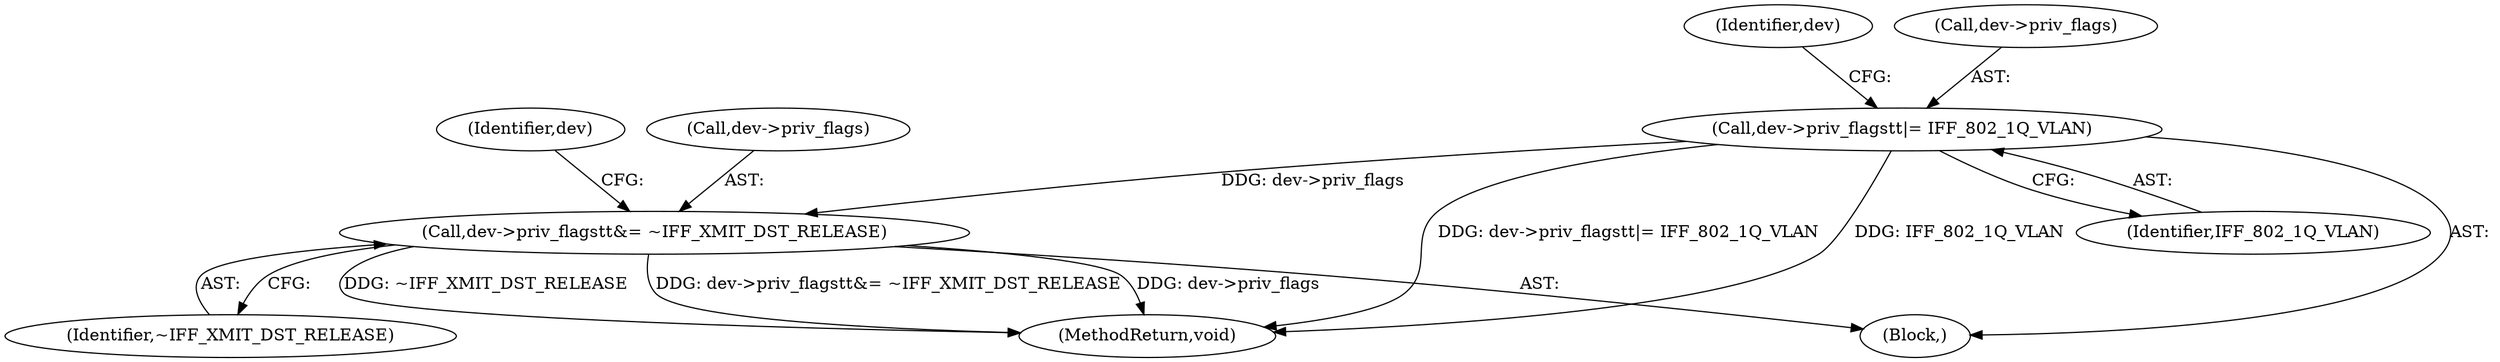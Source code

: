 digraph "0_linux_550fd08c2cebad61c548def135f67aba284c6162_10@pointer" {
"1000105" [label="(Call,dev->priv_flags\t\t|= IFF_802_1Q_VLAN)"];
"1000110" [label="(Call,dev->priv_flags\t\t&= ~IFF_XMIT_DST_RELEASE)"];
"1000117" [label="(Identifier,dev)"];
"1000105" [label="(Call,dev->priv_flags\t\t|= IFF_802_1Q_VLAN)"];
"1000110" [label="(Call,dev->priv_flags\t\t&= ~IFF_XMIT_DST_RELEASE)"];
"1000102" [label="(Block,)"];
"1000112" [label="(Identifier,dev)"];
"1000114" [label="(Identifier,~IFF_XMIT_DST_RELEASE)"];
"1000111" [label="(Call,dev->priv_flags)"];
"1000109" [label="(Identifier,IFF_802_1Q_VLAN)"];
"1000143" [label="(MethodReturn,void)"];
"1000106" [label="(Call,dev->priv_flags)"];
"1000105" -> "1000102"  [label="AST: "];
"1000105" -> "1000109"  [label="CFG: "];
"1000106" -> "1000105"  [label="AST: "];
"1000109" -> "1000105"  [label="AST: "];
"1000112" -> "1000105"  [label="CFG: "];
"1000105" -> "1000143"  [label="DDG: dev->priv_flags\t\t|= IFF_802_1Q_VLAN"];
"1000105" -> "1000143"  [label="DDG: IFF_802_1Q_VLAN"];
"1000105" -> "1000110"  [label="DDG: dev->priv_flags"];
"1000110" -> "1000102"  [label="AST: "];
"1000110" -> "1000114"  [label="CFG: "];
"1000111" -> "1000110"  [label="AST: "];
"1000114" -> "1000110"  [label="AST: "];
"1000117" -> "1000110"  [label="CFG: "];
"1000110" -> "1000143"  [label="DDG: ~IFF_XMIT_DST_RELEASE"];
"1000110" -> "1000143"  [label="DDG: dev->priv_flags\t\t&= ~IFF_XMIT_DST_RELEASE"];
"1000110" -> "1000143"  [label="DDG: dev->priv_flags"];
}
